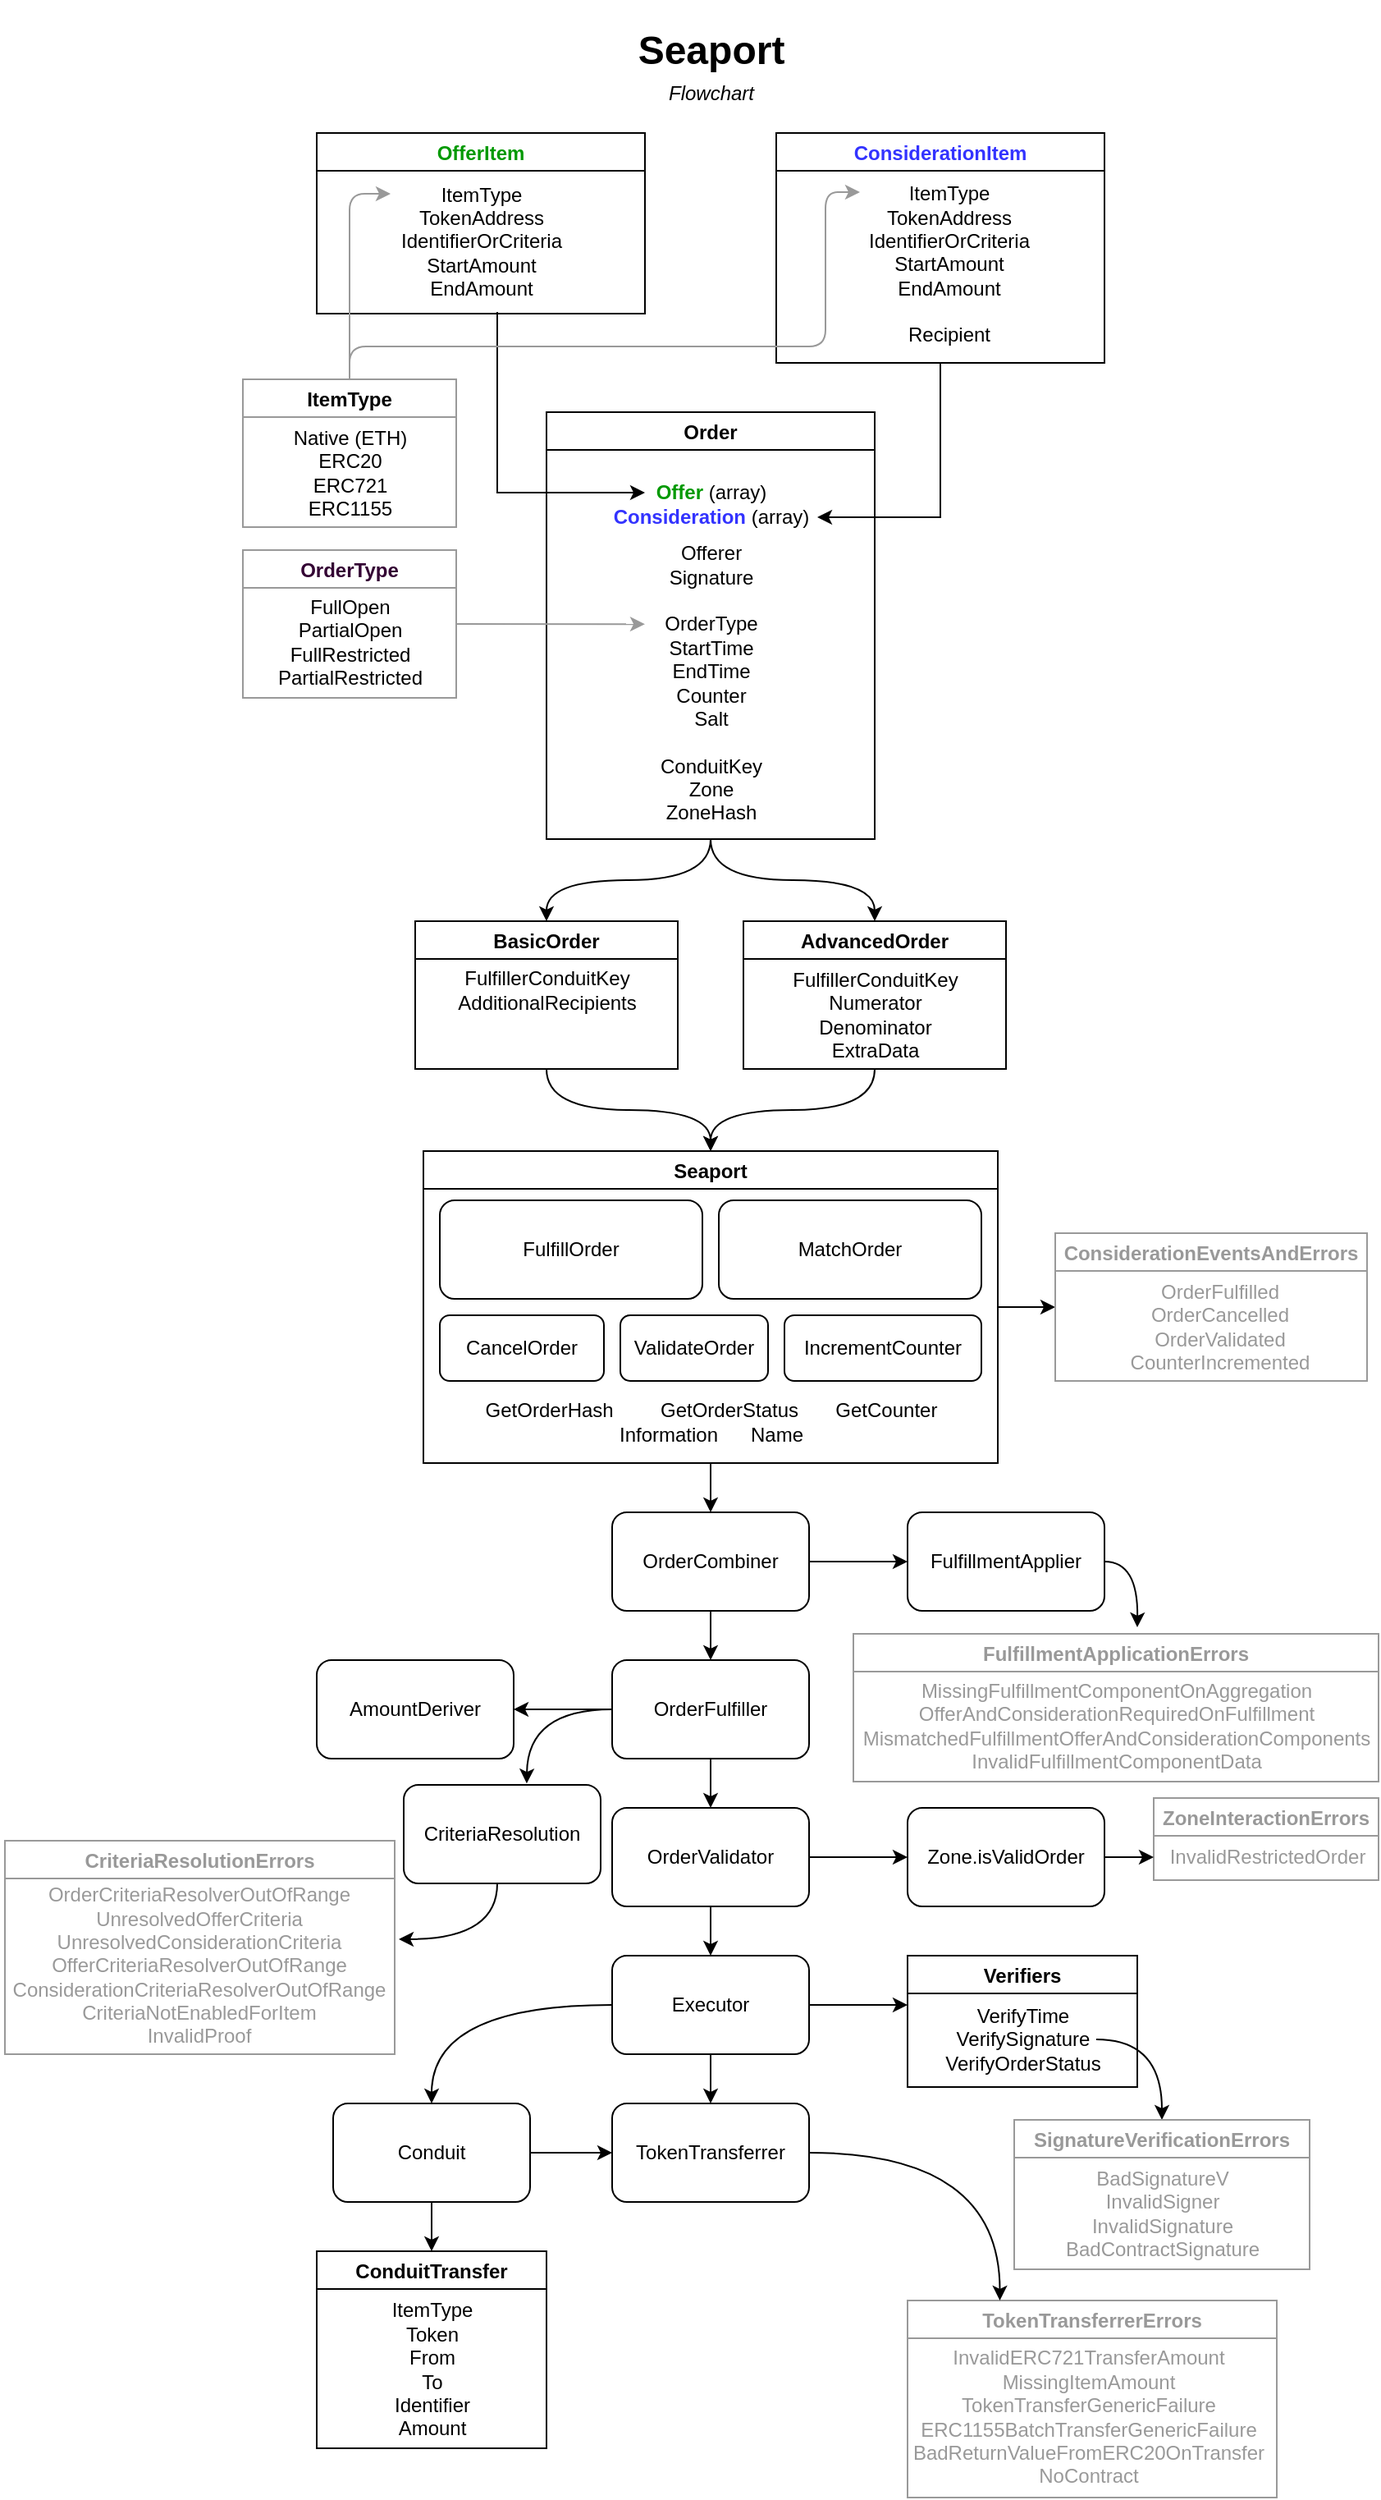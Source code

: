 <mxfile version="19.0.2" type="google"><diagram id="AQBLfSeY2jg5v9h2hukx" name="Page-1"><mxGraphModel dx="1485" dy="1116" grid="1" gridSize="10" guides="1" tooltips="1" connect="1" arrows="1" fold="1" page="1" pageScale="1" pageWidth="850" pageHeight="1100" math="0" shadow="0"><root><mxCell id="0"/><mxCell id="1" parent="0"/><mxCell id="gCuAPlKJaImGHKQWRjBE-16" style="edgeStyle=orthogonalEdgeStyle;rounded=0;orthogonalLoop=1;jettySize=auto;html=1;" parent="1" edge="1"><mxGeometry relative="1" as="geometry"><mxPoint x="400" y="299" as="targetPoint"/><Array as="points"><mxPoint x="310" y="189"/><mxPoint x="310" y="299"/></Array><mxPoint x="310" y="190" as="sourcePoint"/></mxGeometry></mxCell><mxCell id="gCuAPlKJaImGHKQWRjBE-4" value="OfferItem" style="swimlane;fontColor=#009900;" parent="1" vertex="1"><mxGeometry x="200" y="80" width="200" height="110" as="geometry"/></mxCell><mxCell id="gCuAPlKJaImGHKQWRjBE-5" value="ItemType&lt;br&gt;TokenAddress&lt;br&gt;IdentifierOrCriteria&lt;br&gt;StartAmount&lt;br&gt;EndAmount" style="text;html=1;align=center;verticalAlign=middle;resizable=0;points=[];autosize=1;strokeColor=none;fillColor=none;" parent="gCuAPlKJaImGHKQWRjBE-4" vertex="1"><mxGeometry x="45" y="26" width="110" height="80" as="geometry"/></mxCell><mxCell id="gCuAPlKJaImGHKQWRjBE-17" style="edgeStyle=orthogonalEdgeStyle;rounded=0;orthogonalLoop=1;jettySize=auto;html=1;" parent="1" edge="1" target="gCuAPlKJaImGHKQWRjBE-15"><mxGeometry relative="1" as="geometry"><mxPoint x="510" y="310" as="targetPoint"/><Array as="points"><mxPoint x="580" y="314"/></Array><mxPoint x="580" y="220" as="sourcePoint"/></mxGeometry></mxCell><mxCell id="gCuAPlKJaImGHKQWRjBE-6" value="ConsiderationItem" style="swimlane;fontColor=#3333FF;" parent="1" vertex="1"><mxGeometry x="480" y="80" width="200" height="140" as="geometry"/></mxCell><mxCell id="gCuAPlKJaImGHKQWRjBE-7" value="ItemType&lt;br&gt;TokenAddress&lt;br&gt;IdentifierOrCriteria&lt;br&gt;StartAmount&lt;br&gt;EndAmount&lt;br&gt;&lt;br&gt;Recipient" style="text;html=1;align=center;verticalAlign=middle;resizable=0;points=[];autosize=1;strokeColor=none;fillColor=none;" parent="gCuAPlKJaImGHKQWRjBE-6" vertex="1"><mxGeometry x="50" y="30" width="110" height="100" as="geometry"/></mxCell><mxCell id="OTY659c7E7InzoE_e2bK-46" style="edgeStyle=orthogonalEdgeStyle;orthogonalLoop=1;jettySize=auto;html=1;curved=1;" parent="1" source="gCuAPlKJaImGHKQWRjBE-9" target="OTY659c7E7InzoE_e2bK-43" edge="1"><mxGeometry relative="1" as="geometry"/></mxCell><mxCell id="OTY659c7E7InzoE_e2bK-47" style="edgeStyle=orthogonalEdgeStyle;orthogonalLoop=1;jettySize=auto;html=1;curved=1;" parent="1" source="gCuAPlKJaImGHKQWRjBE-9" target="OTY659c7E7InzoE_e2bK-33" edge="1"><mxGeometry relative="1" as="geometry"/></mxCell><mxCell id="gCuAPlKJaImGHKQWRjBE-9" value="Order" style="swimlane;" parent="1" vertex="1"><mxGeometry x="340" y="250" width="200" height="260" as="geometry"/></mxCell><mxCell id="gCuAPlKJaImGHKQWRjBE-15" value="&lt;b style=&quot;color: rgb(0, 153, 0);&quot;&gt;Offer &lt;/b&gt;(array)&lt;br&gt;&lt;b style=&quot;color: rgb(51, 51, 255);&quot;&gt;Consideration &lt;/b&gt;(array)" style="text;html=1;align=center;verticalAlign=middle;resizable=0;points=[];autosize=1;strokeColor=none;fillColor=none;" parent="gCuAPlKJaImGHKQWRjBE-9" vertex="1"><mxGeometry x="35" y="41" width="130" height="30" as="geometry"/></mxCell><mxCell id="gCuAPlKJaImGHKQWRjBE-18" value="Offerer&lt;br&gt;Signature&lt;br&gt;&lt;br&gt;OrderType&lt;br&gt;StartTime&lt;br&gt;EndTime&lt;br&gt;Counter&lt;br&gt;Salt&lt;br&gt;&lt;br&gt;ConduitKey&lt;br&gt;Zone&lt;br&gt;ZoneHash" style="text;html=1;align=center;verticalAlign=middle;resizable=0;points=[];autosize=1;strokeColor=none;fillColor=none;" parent="gCuAPlKJaImGHKQWRjBE-9" vertex="1"><mxGeometry x="60" y="80" width="80" height="170" as="geometry"/></mxCell><mxCell id="gCuAPlKJaImGHKQWRjBE-21" value="&lt;h1&gt;&lt;font&gt;&lt;b&gt;Seaport&lt;/b&gt;&lt;/font&gt;&lt;/h1&gt;" style="text;html=1;align=center;verticalAlign=middle;resizable=0;points=[];autosize=1;strokeColor=none;fillColor=none;fontColor=#000000;" parent="1" vertex="1"><mxGeometry x="390" y="5" width="100" height="50" as="geometry"/></mxCell><mxCell id="gCuAPlKJaImGHKQWRjBE-22" value="&lt;i&gt;Flowchart&lt;/i&gt;" style="text;html=1;align=center;verticalAlign=middle;resizable=0;points=[];autosize=1;strokeColor=none;fillColor=none;fontColor=#000000;" parent="1" vertex="1"><mxGeometry x="405" y="46" width="70" height="20" as="geometry"/></mxCell><mxCell id="6WkwnSYd2wiCz1gplD0t-64" style="edgeStyle=orthogonalEdgeStyle;curved=1;orthogonalLoop=1;jettySize=auto;html=1;entryX=0;entryY=0.324;entryDx=0;entryDy=0;entryPerimeter=0;fontFamily=Helvetica;fontSize=12;fontColor=#000000;strokeColor=#999999;" edge="1" parent="1" source="gCuAPlKJaImGHKQWRjBE-23"><mxGeometry relative="1" as="geometry"><mxPoint x="400" y="379.08" as="targetPoint"/></mxGeometry></mxCell><mxCell id="gCuAPlKJaImGHKQWRjBE-23" value="OrderType" style="swimlane;fontColor=#330033;strokeColor=#999;" parent="1" vertex="1"><mxGeometry x="155" y="334" width="130" height="90" as="geometry"/></mxCell><mxCell id="gCuAPlKJaImGHKQWRjBE-26" value="&lt;div&gt;&lt;font color=&quot;#000000&quot;&gt;FullOpen&lt;/font&gt;&lt;/div&gt;&lt;div&gt;&lt;font color=&quot;#000000&quot;&gt;PartialOpen&lt;/font&gt;&lt;/div&gt;&lt;div&gt;&lt;font color=&quot;#000000&quot;&gt;FullRestricted&lt;/font&gt;&lt;/div&gt;&lt;div&gt;&lt;font color=&quot;#000000&quot;&gt;PartialRestricted&lt;/font&gt;&lt;/div&gt;" style="text;html=1;align=center;verticalAlign=middle;resizable=0;points=[];autosize=1;strokeColor=none;fillColor=none;fontColor=#330033;" parent="gCuAPlKJaImGHKQWRjBE-23" vertex="1"><mxGeometry x="15" y="26" width="100" height="60" as="geometry"/></mxCell><mxCell id="OTY659c7E7InzoE_e2bK-51" style="edgeStyle=orthogonalEdgeStyle;orthogonalLoop=1;jettySize=auto;html=1;entryX=0;entryY=0.138;entryDx=0;entryDy=0;entryPerimeter=0;rounded=1;strokeColor=#999999;" parent="1" source="OTY659c7E7InzoE_e2bK-3" target="gCuAPlKJaImGHKQWRjBE-5" edge="1"><mxGeometry relative="1" as="geometry"><Array as="points"><mxPoint x="220" y="302"/><mxPoint x="220" y="117"/></Array></mxGeometry></mxCell><mxCell id="OTY659c7E7InzoE_e2bK-52" style="edgeStyle=orthogonalEdgeStyle;rounded=1;orthogonalLoop=1;jettySize=auto;html=1;exitX=0.5;exitY=0;exitDx=0;exitDy=0;entryX=0.009;entryY=0.06;entryDx=0;entryDy=0;entryPerimeter=0;strokeColor=#999999;" parent="1" source="OTY659c7E7InzoE_e2bK-3" target="gCuAPlKJaImGHKQWRjBE-7" edge="1"><mxGeometry relative="1" as="geometry"><Array as="points"><mxPoint x="220" y="210"/><mxPoint x="510" y="210"/><mxPoint x="510" y="116"/></Array></mxGeometry></mxCell><mxCell id="OTY659c7E7InzoE_e2bK-3" value="ItemType" style="swimlane;strokeColor=#999;" parent="1" vertex="1"><mxGeometry x="155" y="230" width="130" height="90" as="geometry"/></mxCell><mxCell id="OTY659c7E7InzoE_e2bK-4" value="Native (ETH)&lt;br&gt;ERC20&lt;br&gt;ERC721&lt;br&gt;ERC1155" style="text;html=1;align=center;verticalAlign=middle;resizable=0;points=[];autosize=1;strokeColor=none;fillColor=none;" parent="OTY659c7E7InzoE_e2bK-3" vertex="1"><mxGeometry x="25" y="27" width="80" height="60" as="geometry"/></mxCell><mxCell id="OTY659c7E7InzoE_e2bK-11" style="edgeStyle=orthogonalEdgeStyle;rounded=0;orthogonalLoop=1;jettySize=auto;html=1;" parent="1" source="OTY659c7E7InzoE_e2bK-10" edge="1"><mxGeometry relative="1" as="geometry"><mxPoint x="440" y="1280" as="targetPoint"/></mxGeometry></mxCell><mxCell id="6WkwnSYd2wiCz1gplD0t-25" style="edgeStyle=orthogonalEdgeStyle;curved=1;orthogonalLoop=1;jettySize=auto;html=1;exitX=1;exitY=0.5;exitDx=0;exitDy=0;fontFamily=Helvetica;fontSize=12;fontColor=#999999;strokeColor=#000000;" edge="1" parent="1" source="OTY659c7E7InzoE_e2bK-10"><mxGeometry relative="1" as="geometry"><mxPoint x="560" y="1220" as="targetPoint"/></mxGeometry></mxCell><mxCell id="6WkwnSYd2wiCz1gplD0t-63" style="edgeStyle=orthogonalEdgeStyle;curved=1;orthogonalLoop=1;jettySize=auto;html=1;entryX=0.5;entryY=0;entryDx=0;entryDy=0;fontFamily=Helvetica;fontSize=12;fontColor=#000000;strokeColor=#000000;" edge="1" parent="1" source="OTY659c7E7InzoE_e2bK-10" target="6WkwnSYd2wiCz1gplD0t-31"><mxGeometry relative="1" as="geometry"/></mxCell><mxCell id="OTY659c7E7InzoE_e2bK-10" value="Executor" style="rounded=1;whiteSpace=wrap;html=1;" parent="1" vertex="1"><mxGeometry x="380" y="1190" width="120" height="60" as="geometry"/></mxCell><mxCell id="6WkwnSYd2wiCz1gplD0t-17" style="edgeStyle=orthogonalEdgeStyle;curved=1;orthogonalLoop=1;jettySize=auto;html=1;fontColor=#999999;strokeColor=#000000;entryX=0.5;entryY=0;entryDx=0;entryDy=0;" edge="1" parent="1"><mxGeometry relative="1" as="geometry"><mxPoint x="715" y="1290" as="targetPoint"/><mxPoint x="675" y="1241" as="sourcePoint"/><Array as="points"><mxPoint x="715" y="1241"/></Array></mxGeometry></mxCell><mxCell id="OTY659c7E7InzoE_e2bK-13" value="Verifiers" style="swimlane;startSize=23;" parent="1" vertex="1"><mxGeometry x="560" y="1190" width="140" height="80" as="geometry"/></mxCell><mxCell id="OTY659c7E7InzoE_e2bK-14" value="VerifyTime&lt;br&gt;VerifySignature&lt;br&gt;VerifyOrderStatus" style="text;html=1;align=center;verticalAlign=middle;resizable=0;points=[];autosize=1;strokeColor=none;fillColor=none;" parent="OTY659c7E7InzoE_e2bK-13" vertex="1"><mxGeometry x="15" y="26" width="110" height="50" as="geometry"/></mxCell><mxCell id="6WkwnSYd2wiCz1gplD0t-5" style="edgeStyle=orthogonalEdgeStyle;curved=1;orthogonalLoop=1;jettySize=auto;html=1;entryX=0.5;entryY=0;entryDx=0;entryDy=0;strokeColor=#000000;" edge="1" parent="1" source="OTY659c7E7InzoE_e2bK-18" target="OTY659c7E7InzoE_e2bK-54"><mxGeometry relative="1" as="geometry"/></mxCell><mxCell id="6WkwnSYd2wiCz1gplD0t-50" style="edgeStyle=orthogonalEdgeStyle;curved=1;orthogonalLoop=1;jettySize=auto;html=1;fontFamily=Helvetica;fontSize=12;fontColor=#000000;strokeColor=#000000;" edge="1" parent="1" source="OTY659c7E7InzoE_e2bK-18"><mxGeometry relative="1" as="geometry"><mxPoint x="650" y="795" as="targetPoint"/></mxGeometry></mxCell><mxCell id="OTY659c7E7InzoE_e2bK-18" value="Seaport" style="swimlane;" parent="1" vertex="1"><mxGeometry x="265" y="700" width="350" height="190" as="geometry"/></mxCell><mxCell id="6WkwnSYd2wiCz1gplD0t-42" value="&lt;font color=&quot;#000000&quot;&gt;FulfillOrder&lt;/font&gt;" style="rounded=1;whiteSpace=wrap;html=1;fontFamily=Helvetica;fontSize=12;fontColor=#999999;strokeColor=#000000;" vertex="1" parent="OTY659c7E7InzoE_e2bK-18"><mxGeometry x="10" y="30" width="160" height="60" as="geometry"/></mxCell><mxCell id="6WkwnSYd2wiCz1gplD0t-43" value="&lt;font color=&quot;#000000&quot;&gt;MatchOrder&lt;/font&gt;" style="rounded=1;whiteSpace=wrap;html=1;fontFamily=Helvetica;fontSize=12;fontColor=#999999;strokeColor=#000000;" vertex="1" parent="OTY659c7E7InzoE_e2bK-18"><mxGeometry x="180" y="30" width="160" height="60" as="geometry"/></mxCell><mxCell id="6WkwnSYd2wiCz1gplD0t-45" value="&lt;font color=&quot;#000000&quot;&gt;ValidateOrder&lt;/font&gt;" style="rounded=1;whiteSpace=wrap;html=1;fontFamily=Helvetica;fontSize=12;fontColor=#999999;strokeColor=#000000;" vertex="1" parent="OTY659c7E7InzoE_e2bK-18"><mxGeometry x="120" y="100" width="90" height="40" as="geometry"/></mxCell><mxCell id="6WkwnSYd2wiCz1gplD0t-44" value="&lt;font color=&quot;#000000&quot;&gt;CancelOrder&lt;/font&gt;" style="rounded=1;whiteSpace=wrap;html=1;fontFamily=Helvetica;fontSize=12;fontColor=#999999;strokeColor=#000000;" vertex="1" parent="OTY659c7E7InzoE_e2bK-18"><mxGeometry x="10" y="100" width="100" height="40" as="geometry"/></mxCell><mxCell id="6WkwnSYd2wiCz1gplD0t-46" value="&lt;font color=&quot;#000000&quot;&gt;IncrementCounter&lt;/font&gt;" style="rounded=1;whiteSpace=wrap;html=1;fontFamily=Helvetica;fontSize=12;fontColor=#999999;strokeColor=#000000;" vertex="1" parent="OTY659c7E7InzoE_e2bK-18"><mxGeometry x="220" y="100" width="120" height="40" as="geometry"/></mxCell><mxCell id="6WkwnSYd2wiCz1gplD0t-47" value="GetOrderHash &lt;span style=&quot;white-space: pre;&quot;&gt;&#9;&lt;/span&gt;GetOrderStatus &lt;span style=&quot;white-space: pre;&quot;&gt;&#9;&lt;/span&gt;GetCounter&lt;br&gt;Information &lt;span style=&quot;white-space: pre;&quot;&gt;&#9;&lt;/span&gt;Name" style="text;html=1;align=center;verticalAlign=middle;resizable=0;points=[];autosize=1;strokeColor=none;fillColor=none;fontSize=12;fontFamily=Helvetica;fontColor=#000000;" vertex="1" parent="OTY659c7E7InzoE_e2bK-18"><mxGeometry x="30" y="150" width="290" height="30" as="geometry"/></mxCell><mxCell id="OTY659c7E7InzoE_e2bK-22" value="ConduitTransfer" style="swimlane;" parent="1" vertex="1"><mxGeometry x="200" y="1370" width="140" height="120" as="geometry"/></mxCell><mxCell id="OTY659c7E7InzoE_e2bK-23" value="&lt;div&gt;ItemType&lt;/div&gt;&lt;div&gt;Token&lt;/div&gt;&lt;div&gt;From&lt;/div&gt;&lt;div&gt;To&lt;/div&gt;&lt;div&gt;Identifier&lt;/div&gt;&lt;div&gt;Amount&lt;/div&gt;" style="text;html=1;align=center;verticalAlign=middle;resizable=0;points=[];autosize=1;strokeColor=none;fillColor=none;" parent="OTY659c7E7InzoE_e2bK-22" vertex="1"><mxGeometry x="40" y="27" width="60" height="90" as="geometry"/></mxCell><mxCell id="OTY659c7E7InzoE_e2bK-24" value="ConsiderationEventsAndErrors" style="swimlane;strokeColor=#999999;fontColor=#999999;" parent="1" vertex="1"><mxGeometry x="650" y="750" width="190" height="90" as="geometry"/></mxCell><mxCell id="OTY659c7E7InzoE_e2bK-25" value="&lt;font color=&quot;#999999&quot; style=&quot;font-size: 12px;&quot;&gt;&lt;span style=&quot;text-align: start;&quot;&gt;OrderFulfilled&lt;br&gt;&lt;/span&gt;&lt;span style=&quot;text-align: start;&quot;&gt;OrderCancelled&lt;br&gt;&lt;/span&gt;&lt;span style=&quot;text-align: start;&quot;&gt;OrderValidated&lt;br&gt;&lt;/span&gt;&lt;span style=&quot;text-align: start;&quot;&gt;CounterIncremented&lt;/span&gt;&lt;/font&gt;" style="text;html=1;align=center;verticalAlign=middle;resizable=0;points=[];autosize=1;strokeColor=none;fillColor=none;" parent="OTY659c7E7InzoE_e2bK-24" vertex="1"><mxGeometry x="40" y="27" width="120" height="60" as="geometry"/></mxCell><mxCell id="OTY659c7E7InzoE_e2bK-26" value="ZoneInteractionErrors" style="swimlane;strokeColor=#999999;fontColor=#999999;" parent="1" vertex="1"><mxGeometry x="710" y="1094" width="137" height="50" as="geometry"/></mxCell><mxCell id="OTY659c7E7InzoE_e2bK-27" value="&lt;font color=&quot;#999999&quot;&gt;InvalidRestrictedOrder&lt;/font&gt;" style="text;html=1;align=center;verticalAlign=middle;resizable=0;points=[];autosize=1;strokeColor=none;fillColor=none;" parent="OTY659c7E7InzoE_e2bK-26" vertex="1"><mxGeometry x="3.5" y="26" width="130" height="20" as="geometry"/></mxCell><mxCell id="6WkwnSYd2wiCz1gplD0t-2" style="edgeStyle=orthogonalEdgeStyle;orthogonalLoop=1;jettySize=auto;html=1;entryX=0.5;entryY=0;entryDx=0;entryDy=0;curved=1;" edge="1" parent="1" source="OTY659c7E7InzoE_e2bK-33" target="OTY659c7E7InzoE_e2bK-18"><mxGeometry relative="1" as="geometry"/></mxCell><mxCell id="OTY659c7E7InzoE_e2bK-33" value="AdvancedOrder" style="swimlane;" parent="1" vertex="1"><mxGeometry x="460" y="560" width="160" height="90" as="geometry"/></mxCell><mxCell id="OTY659c7E7InzoE_e2bK-34" value="FulfillerConduitKey &lt;br&gt;Numerator&lt;br&gt;Denominator&lt;br&gt;ExtraData" style="text;html=1;align=center;verticalAlign=middle;resizable=0;points=[];autosize=1;strokeColor=none;fillColor=none;" parent="OTY659c7E7InzoE_e2bK-33" vertex="1"><mxGeometry x="20" y="27" width="120" height="60" as="geometry"/></mxCell><mxCell id="OTY659c7E7InzoE_e2bK-38" value="TokenTransferrerErrors" style="swimlane;startSize=23;strokeColor=#999999;fontColor=#999999;" parent="1" vertex="1"><mxGeometry x="560" y="1400" width="225" height="120" as="geometry"/></mxCell><mxCell id="OTY659c7E7InzoE_e2bK-39" value="&lt;font color=&quot;#999999&quot;&gt;InvalidERC721TransferAmount&lt;br&gt;MissingItemAmount&lt;br&gt;TokenTransferGenericFailure&lt;br&gt;ERC1155BatchTransferGenericFailure&lt;br&gt;BadReturnValueFromERC20OnTransfer&lt;br&gt;NoContract&lt;/font&gt;" style="text;html=1;align=center;verticalAlign=middle;resizable=0;points=[];autosize=1;strokeColor=none;fillColor=none;" parent="OTY659c7E7InzoE_e2bK-38" vertex="1"><mxGeometry x="-5" y="26" width="230" height="90" as="geometry"/></mxCell><mxCell id="OTY659c7E7InzoE_e2bK-40" value="CriteriaResolutionErrors" style="swimlane;startSize=23;strokeColor=#999999;fontColor=#999999;" parent="1" vertex="1"><mxGeometry x="10" y="1120" width="237.5" height="130" as="geometry"/></mxCell><mxCell id="OTY659c7E7InzoE_e2bK-41" value="&lt;font color=&quot;#999999&quot;&gt;OrderCriteriaResolverOutOfRange&lt;br&gt;UnresolvedOfferCriteria&lt;br&gt;UnresolvedConsiderationCriteria&lt;br&gt;OfferCriteriaResolverOutOfRange&lt;br&gt;ConsiderationCriteriaResolverOutOfRange&lt;br&gt;CriteriaNotEnabledForItem&lt;br&gt;InvalidProof&lt;/font&gt;" style="text;html=1;align=center;verticalAlign=middle;resizable=0;points=[];autosize=1;strokeColor=none;fillColor=none;" parent="OTY659c7E7InzoE_e2bK-40" vertex="1"><mxGeometry x="-2.5" y="26" width="240" height="100" as="geometry"/></mxCell><mxCell id="6WkwnSYd2wiCz1gplD0t-1" style="edgeStyle=orthogonalEdgeStyle;orthogonalLoop=1;jettySize=auto;html=1;curved=1;" edge="1" parent="1" source="OTY659c7E7InzoE_e2bK-43" target="OTY659c7E7InzoE_e2bK-18"><mxGeometry relative="1" as="geometry"/></mxCell><mxCell id="OTY659c7E7InzoE_e2bK-43" value="BasicOrder" style="swimlane;" parent="1" vertex="1"><mxGeometry x="260" y="560" width="160" height="90" as="geometry"/></mxCell><mxCell id="6WkwnSYd2wiCz1gplD0t-6" style="edgeStyle=orthogonalEdgeStyle;curved=1;orthogonalLoop=1;jettySize=auto;html=1;entryX=0.5;entryY=0;entryDx=0;entryDy=0;strokeColor=#000000;" edge="1" parent="1" source="OTY659c7E7InzoE_e2bK-54" target="OTY659c7E7InzoE_e2bK-55"><mxGeometry relative="1" as="geometry"/></mxCell><mxCell id="6WkwnSYd2wiCz1gplD0t-66" style="edgeStyle=orthogonalEdgeStyle;curved=1;orthogonalLoop=1;jettySize=auto;html=1;entryX=0;entryY=0.5;entryDx=0;entryDy=0;fontFamily=Helvetica;fontSize=12;fontColor=#000000;strokeColor=#000000;" edge="1" parent="1" source="OTY659c7E7InzoE_e2bK-54" target="6WkwnSYd2wiCz1gplD0t-61"><mxGeometry relative="1" as="geometry"/></mxCell><mxCell id="OTY659c7E7InzoE_e2bK-54" value="OrderCombiner" style="rounded=1;whiteSpace=wrap;html=1;" parent="1" vertex="1"><mxGeometry x="380" y="920" width="120" height="60" as="geometry"/></mxCell><mxCell id="6WkwnSYd2wiCz1gplD0t-3" style="edgeStyle=orthogonalEdgeStyle;curved=1;orthogonalLoop=1;jettySize=auto;html=1;entryX=1;entryY=0.5;entryDx=0;entryDy=0;strokeColor=#000000;" edge="1" parent="1" source="OTY659c7E7InzoE_e2bK-55" target="OTY659c7E7InzoE_e2bK-63"><mxGeometry relative="1" as="geometry"/></mxCell><mxCell id="6WkwnSYd2wiCz1gplD0t-7" style="edgeStyle=orthogonalEdgeStyle;curved=1;orthogonalLoop=1;jettySize=auto;html=1;entryX=0.5;entryY=0;entryDx=0;entryDy=0;strokeColor=#000000;" edge="1" parent="1" source="OTY659c7E7InzoE_e2bK-55" target="OTY659c7E7InzoE_e2bK-60"><mxGeometry relative="1" as="geometry"/></mxCell><mxCell id="6WkwnSYd2wiCz1gplD0t-74" style="edgeStyle=orthogonalEdgeStyle;curved=1;orthogonalLoop=1;jettySize=auto;html=1;exitX=0;exitY=0.5;exitDx=0;exitDy=0;entryX=0.633;entryY=0.017;entryDx=0;entryDy=0;entryPerimeter=0;fontFamily=Helvetica;fontSize=12;fontColor=#000000;strokeColor=#000000;" edge="1" parent="1" source="OTY659c7E7InzoE_e2bK-55"><mxGeometry relative="1" as="geometry"><mxPoint x="327.96" y="1085.122" as="targetPoint"/></mxGeometry></mxCell><mxCell id="OTY659c7E7InzoE_e2bK-55" value="OrderFulfiller" style="rounded=1;whiteSpace=wrap;html=1;" parent="1" vertex="1"><mxGeometry x="380" y="1010" width="120" height="60" as="geometry"/></mxCell><mxCell id="OTY659c7E7InzoE_e2bK-56" value="FulfillmentApplicationErrors" style="swimlane;strokeColor=#999999;fontColor=#999999;" parent="1" vertex="1"><mxGeometry x="527" y="994" width="320" height="90" as="geometry"/></mxCell><mxCell id="OTY659c7E7InzoE_e2bK-57" value="&lt;font color=&quot;#999999&quot;&gt;MissingFulfillmentComponentOnAggregation&lt;br&gt;OfferAndConsiderationRequiredOnFulfillment&lt;br&gt;MismatchedFulfillmentOfferAndConsiderationComponents&lt;br&gt;InvalidFulfillmentComponentData&lt;/font&gt;" style="text;html=1;align=center;verticalAlign=middle;resizable=0;points=[];autosize=1;strokeColor=none;fillColor=none;" parent="OTY659c7E7InzoE_e2bK-56" vertex="1"><mxGeometry y="26" width="320" height="60" as="geometry"/></mxCell><mxCell id="OTY659c7E7InzoE_e2bK-58" value="SignatureVerificationErrors" style="swimlane;strokeColor=#999999;fontColor=#999999;" parent="1" vertex="1"><mxGeometry x="625" y="1290" width="180" height="91" as="geometry"/></mxCell><mxCell id="OTY659c7E7InzoE_e2bK-59" value="&lt;div style=&quot;&quot;&gt;&lt;span style=&quot;background-color: initial;&quot;&gt;&lt;font color=&quot;#999999&quot; style=&quot;font-size: 12px;&quot;&gt;BadSignatureV&lt;/font&gt;&lt;/span&gt;&lt;/div&gt;&lt;div style=&quot;&quot;&gt;&lt;span style=&quot;background-color: initial;&quot;&gt;&lt;font color=&quot;#999999&quot; style=&quot;font-size: 12px;&quot;&gt;InvalidSigner&lt;br&gt;&lt;/font&gt;&lt;/span&gt;&lt;/div&gt;&lt;div style=&quot;&quot;&gt;&lt;span style=&quot;background-color: initial;&quot;&gt;&lt;font color=&quot;#999999&quot; style=&quot;font-size: 12px;&quot;&gt;InvalidSignature&lt;br&gt;&lt;/font&gt;&lt;/span&gt;&lt;/div&gt;&lt;div style=&quot;&quot;&gt;&lt;span style=&quot;background-color: initial;&quot;&gt;&lt;font color=&quot;#999999&quot; style=&quot;font-size: 12px;&quot;&gt;BadContractSignature&lt;/font&gt;&lt;br&gt;&lt;/span&gt;&lt;/div&gt;" style="text;html=1;align=center;verticalAlign=middle;resizable=0;points=[];autosize=1;strokeColor=none;fillColor=none;" parent="OTY659c7E7InzoE_e2bK-58" vertex="1"><mxGeometry x="25" y="27" width="130" height="60" as="geometry"/></mxCell><mxCell id="6WkwnSYd2wiCz1gplD0t-9" style="edgeStyle=orthogonalEdgeStyle;curved=1;orthogonalLoop=1;jettySize=auto;html=1;strokeColor=#000000;" edge="1" parent="1" source="OTY659c7E7InzoE_e2bK-60" target="OTY659c7E7InzoE_e2bK-10"><mxGeometry relative="1" as="geometry"/></mxCell><mxCell id="6WkwnSYd2wiCz1gplD0t-22" style="edgeStyle=orthogonalEdgeStyle;curved=1;orthogonalLoop=1;jettySize=auto;html=1;exitX=1;exitY=0.5;exitDx=0;exitDy=0;fontFamily=Helvetica;fontSize=12;fontColor=#999999;strokeColor=#000000;" edge="1" parent="1" source="OTY659c7E7InzoE_e2bK-60"><mxGeometry relative="1" as="geometry"><mxPoint x="560" y="1130" as="targetPoint"/></mxGeometry></mxCell><mxCell id="OTY659c7E7InzoE_e2bK-60" value="OrderValidator" style="rounded=1;whiteSpace=wrap;html=1;" parent="1" vertex="1"><mxGeometry x="380" y="1100" width="120" height="60" as="geometry"/></mxCell><mxCell id="OTY659c7E7InzoE_e2bK-63" value="AmountDeriver" style="rounded=1;whiteSpace=wrap;html=1;strokeColor=#000000;" parent="1" vertex="1"><mxGeometry x="200" y="1010" width="120" height="60" as="geometry"/></mxCell><mxCell id="6WkwnSYd2wiCz1gplD0t-41" style="edgeStyle=orthogonalEdgeStyle;curved=1;orthogonalLoop=1;jettySize=auto;html=1;entryX=0.25;entryY=0;entryDx=0;entryDy=0;fontFamily=Helvetica;fontSize=12;fontColor=#999999;strokeColor=#000000;" edge="1" parent="1" source="OTY659c7E7InzoE_e2bK-64" target="OTY659c7E7InzoE_e2bK-38"><mxGeometry relative="1" as="geometry"/></mxCell><mxCell id="OTY659c7E7InzoE_e2bK-64" value="TokenTransferrer" style="rounded=1;whiteSpace=wrap;html=1;strokeColor=#000000;" parent="1" vertex="1"><mxGeometry x="380" y="1280" width="120" height="60" as="geometry"/></mxCell><mxCell id="6WkwnSYd2wiCz1gplD0t-65" style="edgeStyle=orthogonalEdgeStyle;curved=1;orthogonalLoop=1;jettySize=auto;html=1;entryX=0;entryY=0.5;entryDx=0;entryDy=0;fontFamily=Helvetica;fontSize=12;fontColor=#999999;strokeColor=#000000;" edge="1" parent="1" source="6WkwnSYd2wiCz1gplD0t-31" target="OTY659c7E7InzoE_e2bK-64"><mxGeometry relative="1" as="geometry"/></mxCell><mxCell id="6WkwnSYd2wiCz1gplD0t-68" style="edgeStyle=orthogonalEdgeStyle;curved=1;orthogonalLoop=1;jettySize=auto;html=1;exitX=0.5;exitY=1;exitDx=0;exitDy=0;entryX=0.5;entryY=0;entryDx=0;entryDy=0;fontFamily=Helvetica;fontSize=12;fontColor=#000000;strokeColor=#000000;" edge="1" parent="1" source="6WkwnSYd2wiCz1gplD0t-31" target="OTY659c7E7InzoE_e2bK-22"><mxGeometry relative="1" as="geometry"/></mxCell><mxCell id="6WkwnSYd2wiCz1gplD0t-31" value="Conduit" style="rounded=1;whiteSpace=wrap;html=1;strokeColor=#000000;" vertex="1" parent="1"><mxGeometry x="210" y="1280" width="120" height="60" as="geometry"/></mxCell><mxCell id="6WkwnSYd2wiCz1gplD0t-35" value="" style="edgeStyle=orthogonalEdgeStyle;curved=1;orthogonalLoop=1;jettySize=auto;html=1;fontFamily=Helvetica;fontSize=12;fontColor=#999999;strokeColor=#000000;" edge="1" parent="1" source="6WkwnSYd2wiCz1gplD0t-33"><mxGeometry relative="1" as="geometry"><mxPoint x="710" y="1130" as="targetPoint"/></mxGeometry></mxCell><mxCell id="6WkwnSYd2wiCz1gplD0t-33" value="Zone.isValidOrder" style="rounded=1;whiteSpace=wrap;html=1;" vertex="1" parent="1"><mxGeometry x="560" y="1100" width="120" height="60" as="geometry"/></mxCell><mxCell id="OTY659c7E7InzoE_e2bK-44" value="FulfillerConduitKey&lt;br&gt;AdditionalRecipients" style="text;html=1;align=center;verticalAlign=middle;resizable=0;points=[];autosize=1;strokeColor=none;fillColor=none;" parent="1" vertex="1"><mxGeometry x="280" y="587" width="120" height="30" as="geometry"/></mxCell><mxCell id="6WkwnSYd2wiCz1gplD0t-67" style="edgeStyle=orthogonalEdgeStyle;curved=1;orthogonalLoop=1;jettySize=auto;html=1;fontFamily=Helvetica;fontSize=12;fontColor=#000000;strokeColor=#000000;" edge="1" parent="1" source="6WkwnSYd2wiCz1gplD0t-61"><mxGeometry relative="1" as="geometry"><mxPoint x="700" y="990" as="targetPoint"/></mxGeometry></mxCell><mxCell id="6WkwnSYd2wiCz1gplD0t-61" value="FulfillmentApplier" style="rounded=1;whiteSpace=wrap;html=1;strokeColor=#000000;" vertex="1" parent="1"><mxGeometry x="560" y="920" width="120" height="60" as="geometry"/></mxCell><mxCell id="6WkwnSYd2wiCz1gplD0t-83" style="edgeStyle=orthogonalEdgeStyle;curved=1;orthogonalLoop=1;jettySize=auto;html=1;fontFamily=Helvetica;fontSize=12;fontColor=#999999;strokeColor=#000000;" edge="1" parent="1" source="6WkwnSYd2wiCz1gplD0t-81"><mxGeometry relative="1" as="geometry"><mxPoint x="250" y="1180" as="targetPoint"/><Array as="points"><mxPoint x="310" y="1180"/><mxPoint x="250" y="1180"/></Array></mxGeometry></mxCell><mxCell id="6WkwnSYd2wiCz1gplD0t-81" value="CriteriaResolution" style="rounded=1;whiteSpace=wrap;html=1;strokeColor=#000000;" vertex="1" parent="1"><mxGeometry x="253" y="1086" width="120" height="60" as="geometry"/></mxCell></root></mxGraphModel></diagram></mxfile>